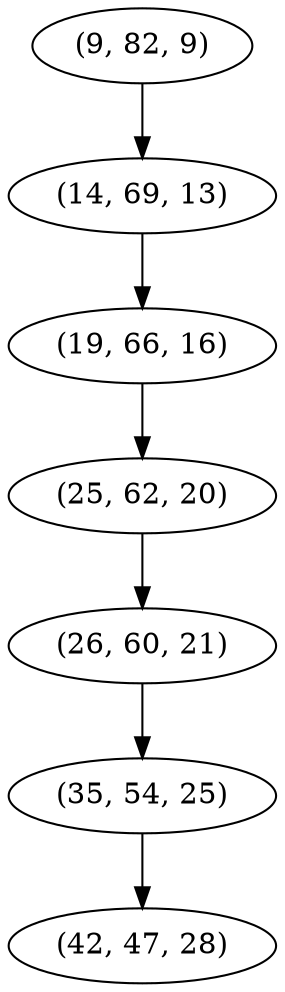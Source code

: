 digraph tree {
    "(9, 82, 9)";
    "(14, 69, 13)";
    "(19, 66, 16)";
    "(25, 62, 20)";
    "(26, 60, 21)";
    "(35, 54, 25)";
    "(42, 47, 28)";
    "(9, 82, 9)" -> "(14, 69, 13)";
    "(14, 69, 13)" -> "(19, 66, 16)";
    "(19, 66, 16)" -> "(25, 62, 20)";
    "(25, 62, 20)" -> "(26, 60, 21)";
    "(26, 60, 21)" -> "(35, 54, 25)";
    "(35, 54, 25)" -> "(42, 47, 28)";
}
